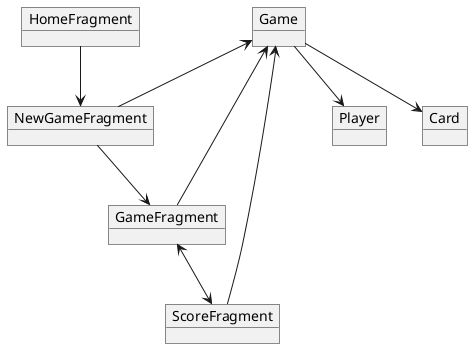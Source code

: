 @startuml
'https://plantuml.com/object-diagram



object HomeFragment

object NewGameFragment

object GameFragment

object ScoreFragment

object Player

object Card

object Game


Game <-- NewGameFragment
Game <-- GameFragment
Game <-- ScoreFragment
Game --> Player
Game --> Card



HomeFragment --> NewGameFragment

NewGameFragment --> GameFragment

GameFragment <--> ScoreFragment





@enduml
